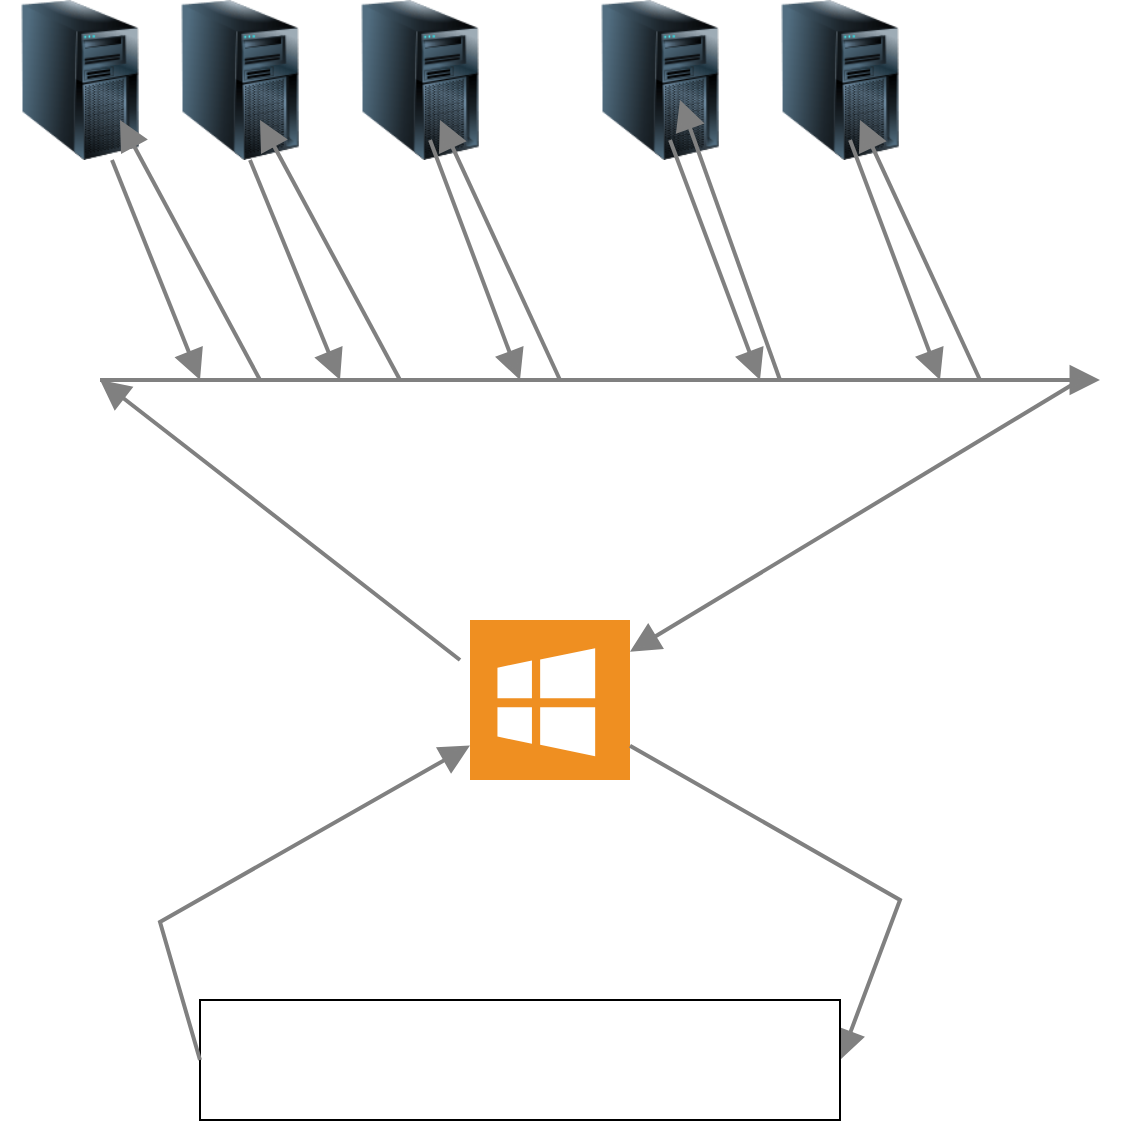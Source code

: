 <mxfile version="22.1.16" type="github">
  <diagram name="Page-1" id="xmG3friEyXPSZlDBU1qX">
    <mxGraphModel dx="1434" dy="732" grid="1" gridSize="10" guides="1" tooltips="1" connect="1" arrows="1" fold="1" page="1" pageScale="1" pageWidth="850" pageHeight="1100" math="0" shadow="0">
      <root>
        <mxCell id="0" />
        <mxCell id="1" parent="0" />
        <mxCell id="MKzfmq34cWGYH2Ze2nPp-1" value="" style="shadow=0;dashed=0;html=1;strokeColor=none;fillColor=#EF8F21;labelPosition=center;verticalLabelPosition=bottom;verticalAlign=top;align=center;outlineConnect=0;shape=mxgraph.veeam.ms_windows;" vertex="1" parent="1">
          <mxGeometry x="345" y="380" width="80" height="80" as="geometry" />
        </mxCell>
        <mxCell id="MKzfmq34cWGYH2Ze2nPp-2" value="" style="image;html=1;image=img/lib/clip_art/computers/Server_Tower_128x128.png" vertex="1" parent="1">
          <mxGeometry x="110" y="70" width="80" height="80" as="geometry" />
        </mxCell>
        <mxCell id="MKzfmq34cWGYH2Ze2nPp-3" value="" style="image;html=1;image=img/lib/clip_art/computers/Server_Tower_128x128.png" vertex="1" parent="1">
          <mxGeometry x="190" y="70" width="80" height="80" as="geometry" />
        </mxCell>
        <mxCell id="MKzfmq34cWGYH2Ze2nPp-4" value="" style="image;html=1;image=img/lib/clip_art/computers/Server_Tower_128x128.png" vertex="1" parent="1">
          <mxGeometry x="280" y="70" width="80" height="80" as="geometry" />
        </mxCell>
        <mxCell id="MKzfmq34cWGYH2Ze2nPp-5" value="" style="image;html=1;image=img/lib/clip_art/computers/Server_Tower_128x128.png" vertex="1" parent="1">
          <mxGeometry x="490" y="70" width="80" height="80" as="geometry" />
        </mxCell>
        <mxCell id="MKzfmq34cWGYH2Ze2nPp-6" value="" style="image;html=1;image=img/lib/clip_art/computers/Server_Tower_128x128.png" vertex="1" parent="1">
          <mxGeometry x="400" y="70" width="80" height="80" as="geometry" />
        </mxCell>
        <mxCell id="MKzfmq34cWGYH2Ze2nPp-7" value="" style="edgeStyle=none;html=1;strokeColor=#808080;endArrow=block;endSize=10;dashed=0;verticalAlign=bottom;strokeWidth=2;rounded=0;" edge="1" parent="1" source="MKzfmq34cWGYH2Ze2nPp-2">
          <mxGeometry width="160" relative="1" as="geometry">
            <mxPoint x="120" y="200" as="sourcePoint" />
            <mxPoint x="210" y="260" as="targetPoint" />
          </mxGeometry>
        </mxCell>
        <mxCell id="MKzfmq34cWGYH2Ze2nPp-8" value="" style="edgeStyle=none;html=1;strokeColor=#808080;endArrow=block;endSize=10;dashed=0;verticalAlign=bottom;strokeWidth=2;rounded=0;" edge="1" parent="1">
          <mxGeometry width="160" relative="1" as="geometry">
            <mxPoint x="235" y="150" as="sourcePoint" />
            <mxPoint x="280" y="260" as="targetPoint" />
          </mxGeometry>
        </mxCell>
        <mxCell id="MKzfmq34cWGYH2Ze2nPp-9" value="" style="edgeStyle=none;html=1;strokeColor=#808080;endArrow=block;endSize=10;dashed=0;verticalAlign=bottom;strokeWidth=2;rounded=0;" edge="1" parent="1">
          <mxGeometry width="160" relative="1" as="geometry">
            <mxPoint x="325" y="140" as="sourcePoint" />
            <mxPoint x="370" y="260" as="targetPoint" />
          </mxGeometry>
        </mxCell>
        <mxCell id="MKzfmq34cWGYH2Ze2nPp-10" value="" style="edgeStyle=none;html=1;strokeColor=#808080;endArrow=block;endSize=10;dashed=0;verticalAlign=bottom;strokeWidth=2;rounded=0;" edge="1" parent="1">
          <mxGeometry width="160" relative="1" as="geometry">
            <mxPoint x="445" y="140" as="sourcePoint" />
            <mxPoint x="490" y="260" as="targetPoint" />
          </mxGeometry>
        </mxCell>
        <mxCell id="MKzfmq34cWGYH2Ze2nPp-11" value="" style="edgeStyle=none;html=1;strokeColor=#808080;endArrow=block;endSize=10;dashed=0;verticalAlign=bottom;strokeWidth=2;rounded=0;" edge="1" parent="1">
          <mxGeometry width="160" relative="1" as="geometry">
            <mxPoint x="535" y="140" as="sourcePoint" />
            <mxPoint x="580" y="260" as="targetPoint" />
          </mxGeometry>
        </mxCell>
        <mxCell id="MKzfmq34cWGYH2Ze2nPp-12" value="" style="edgeStyle=none;html=1;strokeColor=#808080;endArrow=block;endSize=10;dashed=0;verticalAlign=bottom;strokeWidth=2;rounded=0;" edge="1" parent="1">
          <mxGeometry width="160" relative="1" as="geometry">
            <mxPoint x="240" y="260" as="sourcePoint" />
            <mxPoint x="170" y="130" as="targetPoint" />
          </mxGeometry>
        </mxCell>
        <mxCell id="MKzfmq34cWGYH2Ze2nPp-13" value="" style="edgeStyle=none;html=1;strokeColor=#808080;endArrow=block;endSize=10;dashed=0;verticalAlign=bottom;strokeWidth=2;rounded=0;" edge="1" parent="1">
          <mxGeometry width="160" relative="1" as="geometry">
            <mxPoint x="310" y="260" as="sourcePoint" />
            <mxPoint x="240" y="130" as="targetPoint" />
          </mxGeometry>
        </mxCell>
        <mxCell id="MKzfmq34cWGYH2Ze2nPp-14" value="" style="edgeStyle=none;html=1;strokeColor=#808080;endArrow=block;endSize=10;dashed=0;verticalAlign=bottom;strokeWidth=2;rounded=0;" edge="1" parent="1">
          <mxGeometry width="160" relative="1" as="geometry">
            <mxPoint x="390" y="260" as="sourcePoint" />
            <mxPoint x="330" y="130" as="targetPoint" />
          </mxGeometry>
        </mxCell>
        <mxCell id="MKzfmq34cWGYH2Ze2nPp-15" value="" style="edgeStyle=none;html=1;strokeColor=#808080;endArrow=block;endSize=10;dashed=0;verticalAlign=bottom;strokeWidth=2;rounded=0;" edge="1" parent="1">
          <mxGeometry width="160" relative="1" as="geometry">
            <mxPoint x="500" y="260" as="sourcePoint" />
            <mxPoint x="450" y="120" as="targetPoint" />
          </mxGeometry>
        </mxCell>
        <mxCell id="MKzfmq34cWGYH2Ze2nPp-16" value="" style="edgeStyle=none;html=1;strokeColor=#808080;endArrow=block;endSize=10;dashed=0;verticalAlign=bottom;strokeWidth=2;rounded=0;" edge="1" parent="1">
          <mxGeometry width="160" relative="1" as="geometry">
            <mxPoint x="600" y="260" as="sourcePoint" />
            <mxPoint x="540" y="130" as="targetPoint" />
          </mxGeometry>
        </mxCell>
        <mxCell id="MKzfmq34cWGYH2Ze2nPp-17" value="" style="edgeStyle=none;html=1;strokeColor=#808080;endArrow=block;endSize=10;dashed=0;verticalAlign=bottom;strokeWidth=2;rounded=0;" edge="1" parent="1">
          <mxGeometry width="160" relative="1" as="geometry">
            <mxPoint x="160" y="260" as="sourcePoint" />
            <mxPoint x="660" y="260" as="targetPoint" />
          </mxGeometry>
        </mxCell>
        <mxCell id="MKzfmq34cWGYH2Ze2nPp-18" value="" style="edgeStyle=none;html=1;strokeColor=#808080;endArrow=block;endSize=10;dashed=0;verticalAlign=bottom;strokeWidth=2;rounded=0;" edge="1" parent="1" target="MKzfmq34cWGYH2Ze2nPp-1">
          <mxGeometry width="160" relative="1" as="geometry">
            <mxPoint x="650" y="260" as="sourcePoint" />
            <mxPoint x="440" y="450" as="targetPoint" />
          </mxGeometry>
        </mxCell>
        <mxCell id="MKzfmq34cWGYH2Ze2nPp-19" value="" style="edgeStyle=none;html=1;strokeColor=#808080;endArrow=block;endSize=10;dashed=0;verticalAlign=bottom;strokeWidth=2;rounded=0;entryX=1;entryY=0.5;entryDx=0;entryDy=0;" edge="1" parent="1" source="MKzfmq34cWGYH2Ze2nPp-1" target="MKzfmq34cWGYH2Ze2nPp-20">
          <mxGeometry width="160" relative="1" as="geometry">
            <mxPoint x="430" y="450" as="sourcePoint" />
            <mxPoint x="530" y="550" as="targetPoint" />
            <Array as="points">
              <mxPoint x="560" y="520" />
            </Array>
          </mxGeometry>
        </mxCell>
        <mxCell id="MKzfmq34cWGYH2Ze2nPp-20" value="" style="rounded=0;whiteSpace=wrap;html=1;" vertex="1" parent="1">
          <mxGeometry x="210" y="570" width="320" height="60" as="geometry" />
        </mxCell>
        <mxCell id="MKzfmq34cWGYH2Ze2nPp-21" value="" style="edgeStyle=none;html=1;strokeColor=#808080;endArrow=block;endSize=10;dashed=0;verticalAlign=bottom;strokeWidth=2;rounded=0;exitX=0;exitY=0.5;exitDx=0;exitDy=0;" edge="1" parent="1" source="MKzfmq34cWGYH2Ze2nPp-20" target="MKzfmq34cWGYH2Ze2nPp-1">
          <mxGeometry width="160" relative="1" as="geometry">
            <mxPoint x="285" y="610.5" as="sourcePoint" />
            <mxPoint x="145" y="430" as="targetPoint" />
            <Array as="points">
              <mxPoint x="190" y="531" />
            </Array>
          </mxGeometry>
        </mxCell>
        <mxCell id="MKzfmq34cWGYH2Ze2nPp-22" value="" style="edgeStyle=none;html=1;strokeColor=#808080;endArrow=block;endSize=10;dashed=0;verticalAlign=bottom;strokeWidth=2;rounded=0;" edge="1" parent="1">
          <mxGeometry width="160" relative="1" as="geometry">
            <mxPoint x="340" y="400" as="sourcePoint" />
            <mxPoint x="160" y="260" as="targetPoint" />
            <Array as="points" />
          </mxGeometry>
        </mxCell>
      </root>
    </mxGraphModel>
  </diagram>
</mxfile>
